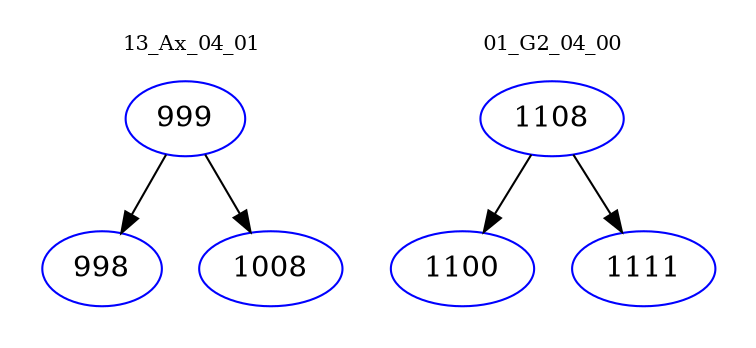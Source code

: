 digraph{
subgraph cluster_0 {
color = white
label = "13_Ax_04_01";
fontsize=10;
T0_999 [label="999", color="blue"]
T0_999 -> T0_998 [color="black"]
T0_998 [label="998", color="blue"]
T0_999 -> T0_1008 [color="black"]
T0_1008 [label="1008", color="blue"]
}
subgraph cluster_1 {
color = white
label = "01_G2_04_00";
fontsize=10;
T1_1108 [label="1108", color="blue"]
T1_1108 -> T1_1100 [color="black"]
T1_1100 [label="1100", color="blue"]
T1_1108 -> T1_1111 [color="black"]
T1_1111 [label="1111", color="blue"]
}
}
